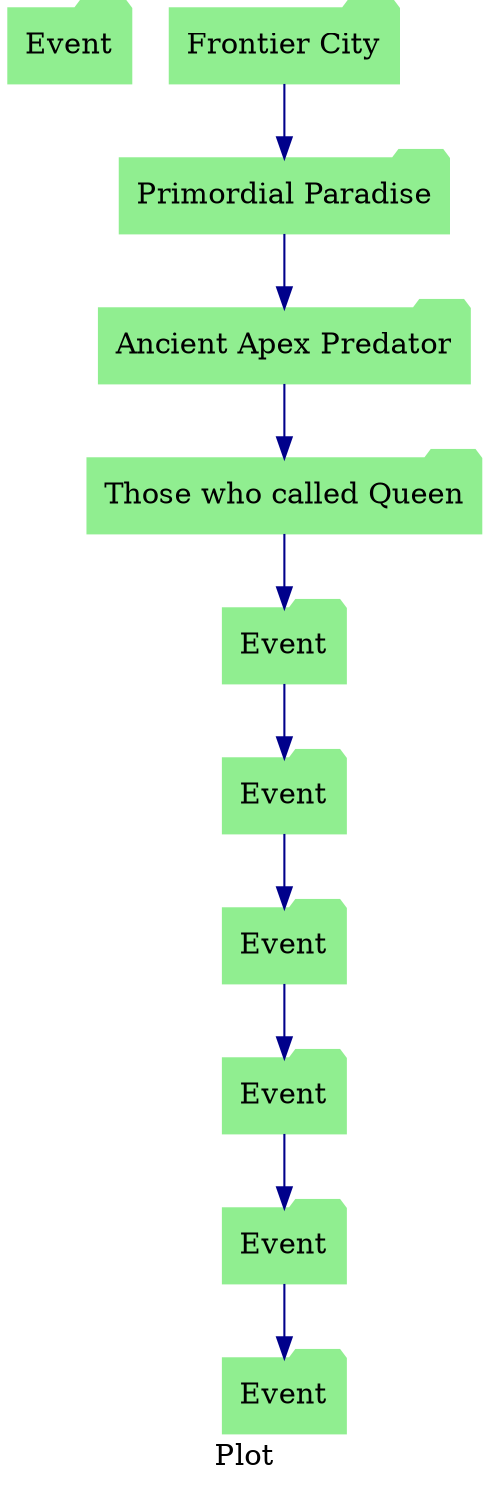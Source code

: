 digraph Plot {
    label = "Plot";
    style = filled;
    color = lightgray;
    node [shape = folder; style = filled; color = lightgreen;];
    
    event_t [label = "Event";comment = "";];
    
    r1_event_t [label = "Frontier City";comment = "";];
    r2_event_t [label = "Primordial Paradise";comment = "";];
    r3_event_t [label = "Ancient Apex Predator";comment = "";];
    r4_event_t [label = "Those who called Queen";comment = "";];
    r5_event_t [label = "Event";comment = "";];
    r6_event_t [label = "Event";comment = "";];
    r7_event_t [label = "Event";comment = "";];
    r8_event_t [label = "Event";comment = "";];
    r9_event_t [label = "Event";comment = "";];
    r10_event_t [label = "Event";comment = "";];
    
    r1_event_t -> r2_event_t [label = ""; color = darkblue; comment = "";];
    r2_event_t -> r3_event_t [label = ""; color = darkblue; comment = "";];
    r3_event_t -> r4_event_t [label = ""; color = darkblue; comment = "";];
    r4_event_t -> r5_event_t [label = ""; color = darkblue; comment = "";];
    r5_event_t -> r6_event_t [label = ""; color = darkblue; comment = "";];
    r6_event_t -> r7_event_t [label = ""; color = darkblue; comment = "";];
    r7_event_t -> r8_event_t [label = ""; color = darkblue; comment = "";];
    r8_event_t -> r9_event_t [label = ""; color = darkblue; comment = "";];
    r9_event_t -> r10_event_t [label = ""; color = darkblue; comment = "";];
}